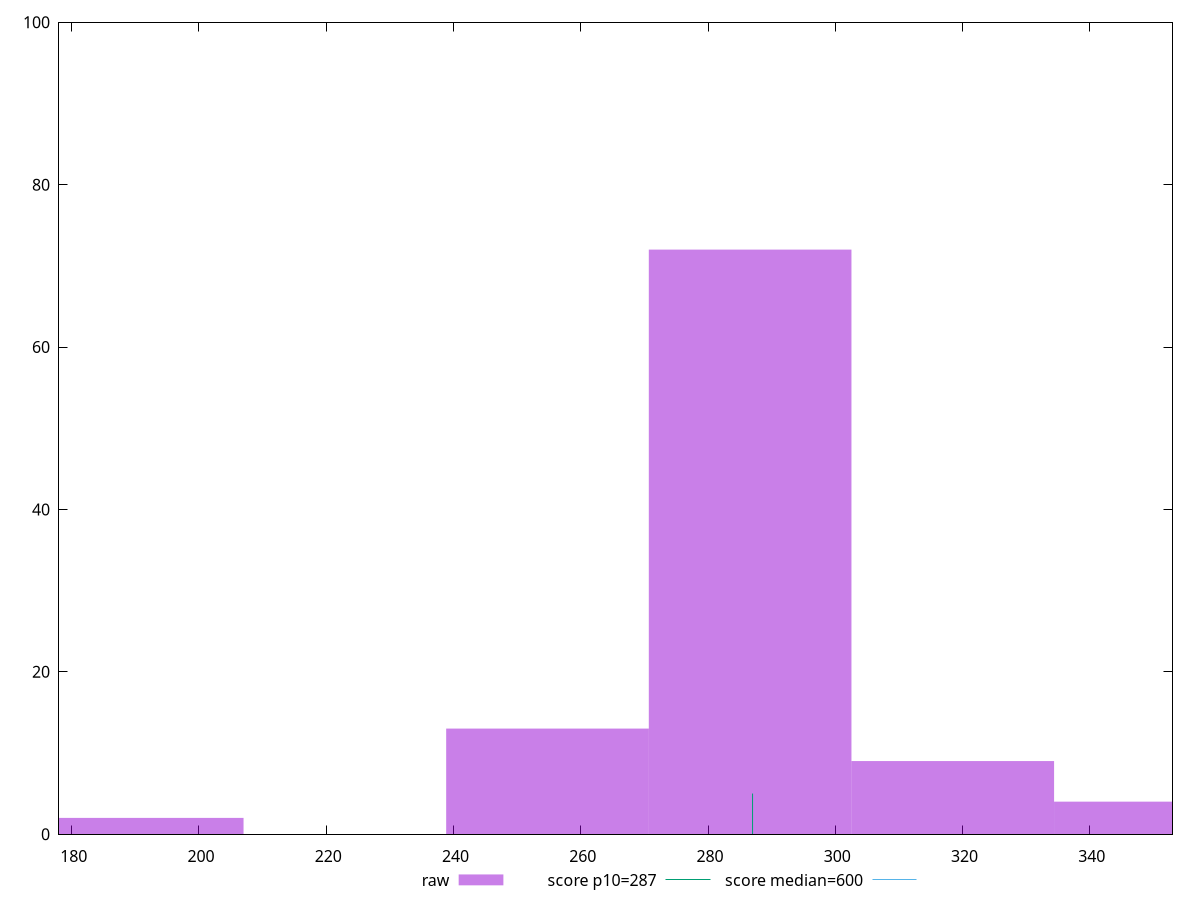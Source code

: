 reset

$raw <<EOF
191.07971318830093 2
286.6195697824514 72
350.312807511885 4
254.77295091773456 13
318.4661886471682 9
EOF

set key outside below
set boxwidth 31.84661886471682
set xrange [178:352.99999999999727]
set yrange [0:100]
set style fill transparent solid 0.5 noborder

set parametric
set terminal svg size 640, 490 enhanced background rgb 'white'
set output "report_00007_2020-12-11T15:55:29.892Z/total-blocking-time/samples/pages+cached/raw/histogram.svg"

plot $raw title "raw" with boxes, \
     287,t title "score p10=287", \
     600,t title "score median=600"

reset

